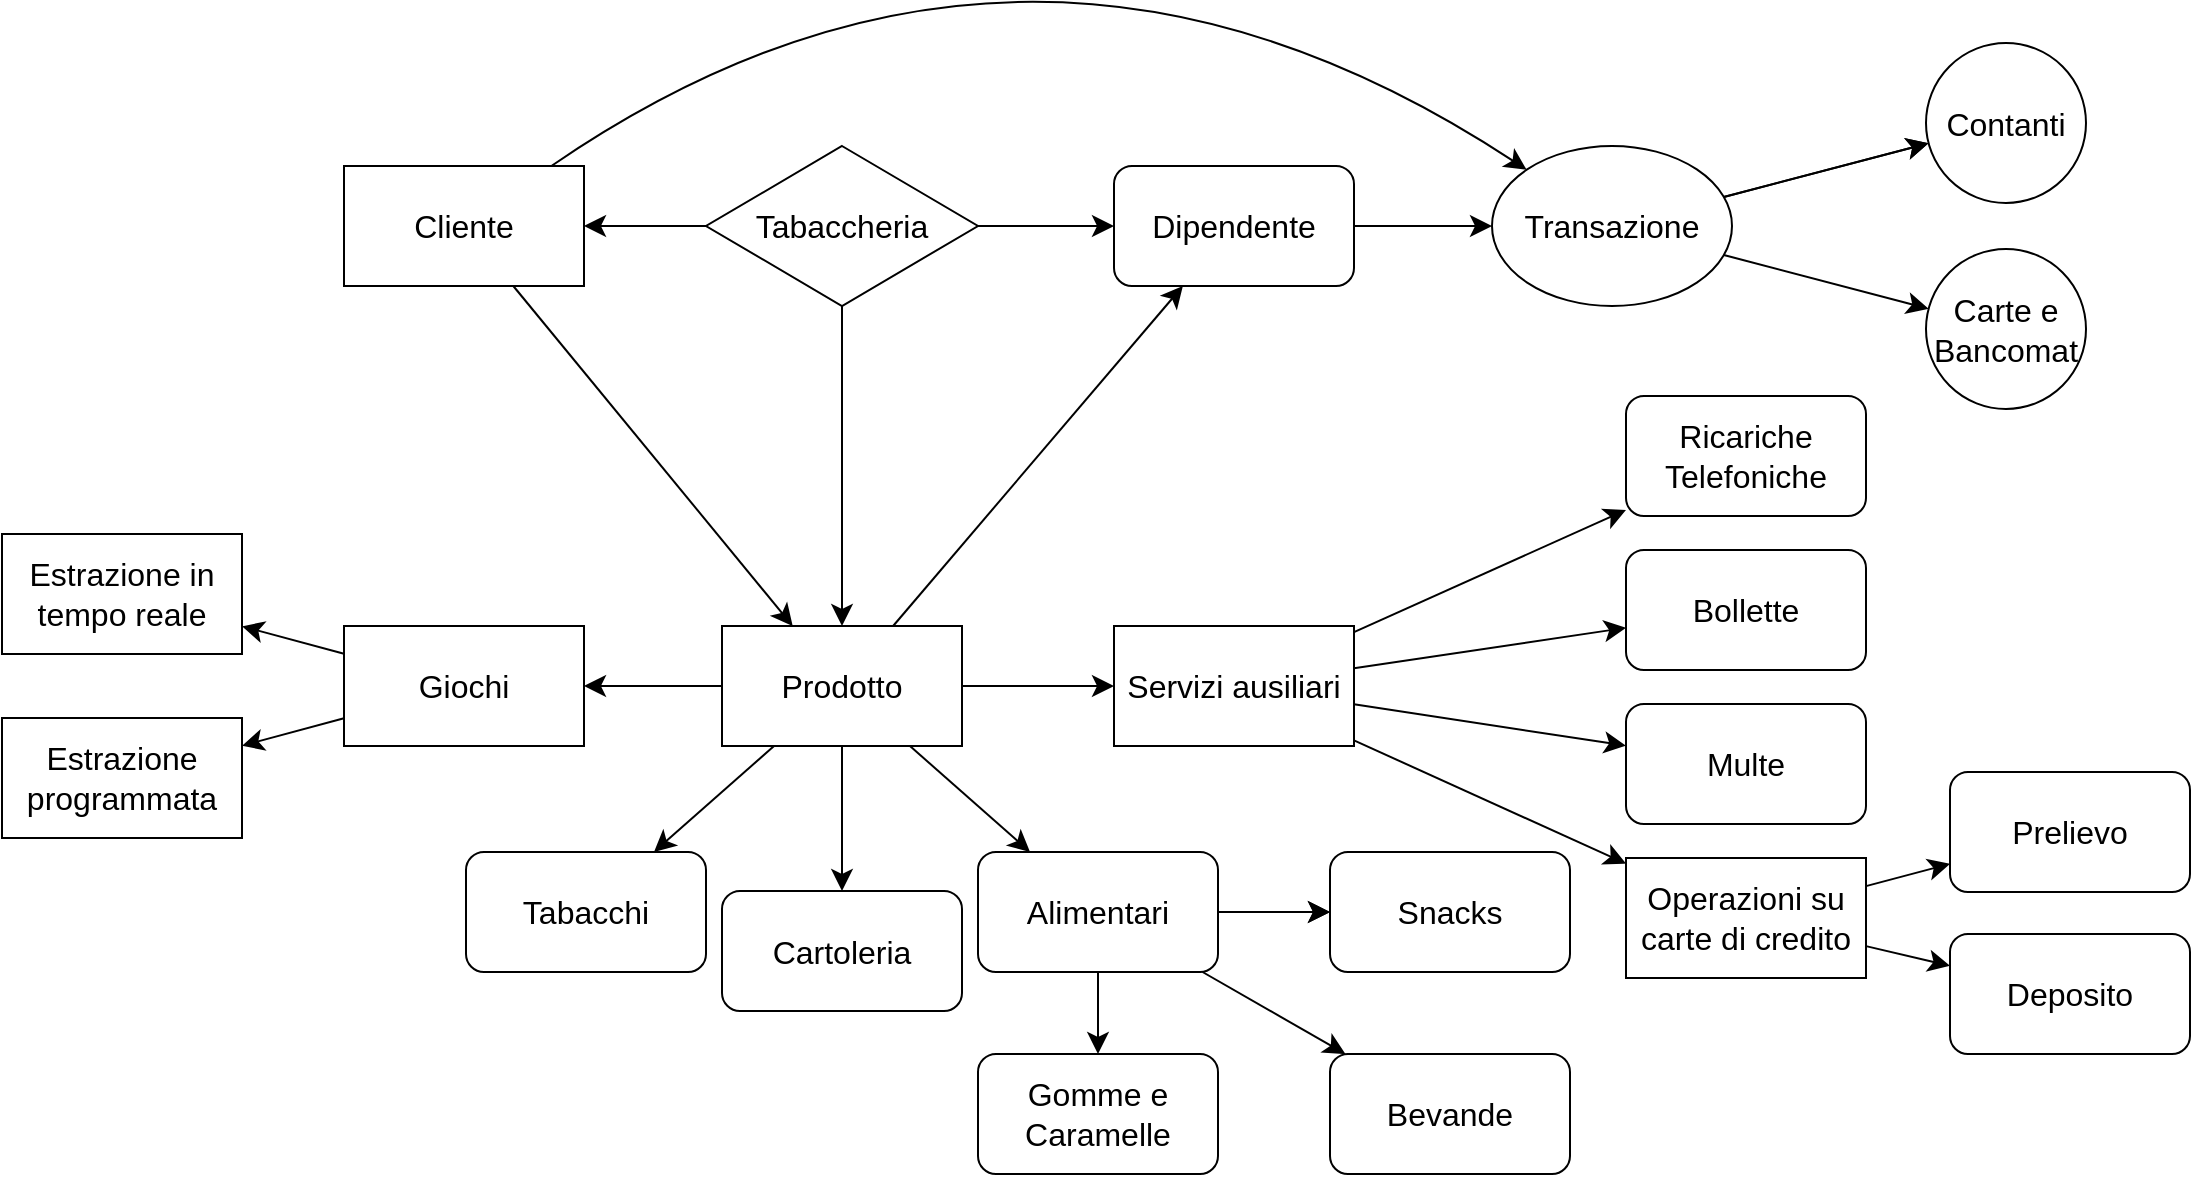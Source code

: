 <mxfile version="22.1.3" type="github">
  <diagram name="Page-1" id="yC7KV2Ko1jgtMiXsxVH6">
    <mxGraphModel dx="1541" dy="813" grid="0" gridSize="10" guides="1" tooltips="1" connect="1" arrows="1" fold="1" page="0" pageScale="1" pageWidth="850" pageHeight="1100" math="0" shadow="0">
      <root>
        <mxCell id="0" />
        <mxCell id="1" parent="0" />
        <mxCell id="NwfZpaaQpDAw_J0AIX61-4" style="edgeStyle=none;curved=1;rounded=0;orthogonalLoop=1;jettySize=auto;html=1;fontSize=12;startSize=8;endSize=8;" edge="1" parent="1" source="NwfZpaaQpDAw_J0AIX61-1" target="NwfZpaaQpDAw_J0AIX61-3">
          <mxGeometry relative="1" as="geometry" />
        </mxCell>
        <mxCell id="NwfZpaaQpDAw_J0AIX61-11" value="" style="edgeStyle=none;curved=1;rounded=0;orthogonalLoop=1;jettySize=auto;html=1;fontSize=12;startSize=8;endSize=8;" edge="1" parent="1" source="NwfZpaaQpDAw_J0AIX61-1" target="NwfZpaaQpDAw_J0AIX61-10">
          <mxGeometry relative="1" as="geometry" />
        </mxCell>
        <mxCell id="NwfZpaaQpDAw_J0AIX61-29" style="edgeStyle=none;curved=1;rounded=0;orthogonalLoop=1;jettySize=auto;html=1;fontSize=12;startSize=8;endSize=8;" edge="1" parent="1" source="NwfZpaaQpDAw_J0AIX61-1" target="NwfZpaaQpDAw_J0AIX61-28">
          <mxGeometry relative="1" as="geometry" />
        </mxCell>
        <mxCell id="NwfZpaaQpDAw_J0AIX61-1" value="Tabaccheria" style="rhombus;whiteSpace=wrap;html=1;fontSize=16;" vertex="1" parent="1">
          <mxGeometry x="347" y="160" width="136" height="80" as="geometry" />
        </mxCell>
        <mxCell id="NwfZpaaQpDAw_J0AIX61-60" style="edgeStyle=none;curved=1;rounded=0;orthogonalLoop=1;jettySize=auto;html=1;fontSize=12;startSize=8;endSize=8;" edge="1" parent="1" source="NwfZpaaQpDAw_J0AIX61-3" target="NwfZpaaQpDAw_J0AIX61-5">
          <mxGeometry relative="1" as="geometry" />
        </mxCell>
        <mxCell id="NwfZpaaQpDAw_J0AIX61-3" value="&lt;div&gt;Dipendente&lt;/div&gt;" style="rounded=1;whiteSpace=wrap;html=1;fontSize=16;" vertex="1" parent="1">
          <mxGeometry x="551" y="170" width="120" height="60" as="geometry" />
        </mxCell>
        <mxCell id="NwfZpaaQpDAw_J0AIX61-52" value="" style="edgeStyle=none;curved=1;rounded=0;orthogonalLoop=1;jettySize=auto;html=1;fontSize=12;startSize=8;endSize=8;" edge="1" parent="1" source="NwfZpaaQpDAw_J0AIX61-5" target="NwfZpaaQpDAw_J0AIX61-51">
          <mxGeometry relative="1" as="geometry" />
        </mxCell>
        <mxCell id="NwfZpaaQpDAw_J0AIX61-53" value="" style="edgeStyle=none;curved=1;rounded=0;orthogonalLoop=1;jettySize=auto;html=1;fontSize=12;startSize=8;endSize=8;" edge="1" parent="1" source="NwfZpaaQpDAw_J0AIX61-5" target="NwfZpaaQpDAw_J0AIX61-51">
          <mxGeometry relative="1" as="geometry" />
        </mxCell>
        <mxCell id="NwfZpaaQpDAw_J0AIX61-55" style="edgeStyle=none;curved=1;rounded=0;orthogonalLoop=1;jettySize=auto;html=1;fontSize=12;startSize=8;endSize=8;" edge="1" parent="1" source="NwfZpaaQpDAw_J0AIX61-5" target="NwfZpaaQpDAw_J0AIX61-54">
          <mxGeometry relative="1" as="geometry" />
        </mxCell>
        <mxCell id="NwfZpaaQpDAw_J0AIX61-5" value="&lt;div&gt;Transazione&lt;/div&gt;" style="ellipse;whiteSpace=wrap;html=1;fontSize=16;" vertex="1" parent="1">
          <mxGeometry x="740" y="160" width="120" height="80" as="geometry" />
        </mxCell>
        <mxCell id="NwfZpaaQpDAw_J0AIX61-16" style="edgeStyle=none;curved=1;rounded=0;orthogonalLoop=1;jettySize=auto;html=1;fontSize=12;startSize=8;endSize=8;" edge="1" parent="1" source="NwfZpaaQpDAw_J0AIX61-10" target="NwfZpaaQpDAw_J0AIX61-15">
          <mxGeometry relative="1" as="geometry" />
        </mxCell>
        <mxCell id="NwfZpaaQpDAw_J0AIX61-17" style="edgeStyle=none;curved=1;rounded=0;orthogonalLoop=1;jettySize=auto;html=1;fontSize=12;startSize=8;endSize=8;" edge="1" parent="1" source="NwfZpaaQpDAw_J0AIX61-10" target="NwfZpaaQpDAw_J0AIX61-12">
          <mxGeometry relative="1" as="geometry" />
        </mxCell>
        <mxCell id="NwfZpaaQpDAw_J0AIX61-19" style="edgeStyle=none;curved=1;rounded=0;orthogonalLoop=1;jettySize=auto;html=1;fontSize=12;startSize=8;endSize=8;" edge="1" parent="1" source="NwfZpaaQpDAw_J0AIX61-10" target="NwfZpaaQpDAw_J0AIX61-18">
          <mxGeometry relative="1" as="geometry" />
        </mxCell>
        <mxCell id="NwfZpaaQpDAw_J0AIX61-31" style="edgeStyle=none;curved=1;rounded=0;orthogonalLoop=1;jettySize=auto;html=1;fontSize=12;startSize=8;endSize=8;" edge="1" parent="1" source="NwfZpaaQpDAw_J0AIX61-10" target="NwfZpaaQpDAw_J0AIX61-3">
          <mxGeometry relative="1" as="geometry" />
        </mxCell>
        <mxCell id="NwfZpaaQpDAw_J0AIX61-38" style="edgeStyle=none;curved=1;rounded=0;orthogonalLoop=1;jettySize=auto;html=1;fontSize=12;startSize=8;endSize=8;" edge="1" parent="1" source="NwfZpaaQpDAw_J0AIX61-10" target="NwfZpaaQpDAw_J0AIX61-36">
          <mxGeometry relative="1" as="geometry" />
        </mxCell>
        <mxCell id="NwfZpaaQpDAw_J0AIX61-59" value="" style="edgeStyle=none;curved=1;rounded=0;orthogonalLoop=1;jettySize=auto;html=1;fontSize=12;startSize=8;endSize=8;" edge="1" parent="1" source="NwfZpaaQpDAw_J0AIX61-10" target="NwfZpaaQpDAw_J0AIX61-58">
          <mxGeometry relative="1" as="geometry" />
        </mxCell>
        <mxCell id="NwfZpaaQpDAw_J0AIX61-10" value="&lt;div&gt;Prodotto&lt;/div&gt;" style="whiteSpace=wrap;html=1;fontSize=16;" vertex="1" parent="1">
          <mxGeometry x="355" y="400" width="120" height="60" as="geometry" />
        </mxCell>
        <mxCell id="NwfZpaaQpDAw_J0AIX61-12" value="Tabacchi" style="rounded=1;whiteSpace=wrap;html=1;fontSize=16;" vertex="1" parent="1">
          <mxGeometry x="227" y="513" width="120" height="60" as="geometry" />
        </mxCell>
        <mxCell id="NwfZpaaQpDAw_J0AIX61-15" value="Cartoleria" style="rounded=1;whiteSpace=wrap;html=1;fontSize=16;" vertex="1" parent="1">
          <mxGeometry x="355" y="532.5" width="120" height="60" as="geometry" />
        </mxCell>
        <mxCell id="NwfZpaaQpDAw_J0AIX61-21" value="" style="edgeStyle=none;curved=1;rounded=0;orthogonalLoop=1;jettySize=auto;html=1;fontSize=12;startSize=8;endSize=8;" edge="1" parent="1" source="NwfZpaaQpDAw_J0AIX61-18" target="NwfZpaaQpDAw_J0AIX61-20">
          <mxGeometry relative="1" as="geometry" />
        </mxCell>
        <mxCell id="NwfZpaaQpDAw_J0AIX61-22" value="" style="edgeStyle=none;curved=1;rounded=0;orthogonalLoop=1;jettySize=auto;html=1;fontSize=12;startSize=8;endSize=8;" edge="1" parent="1" source="NwfZpaaQpDAw_J0AIX61-18" target="NwfZpaaQpDAw_J0AIX61-20">
          <mxGeometry relative="1" as="geometry" />
        </mxCell>
        <mxCell id="NwfZpaaQpDAw_J0AIX61-25" style="edgeStyle=none;curved=1;rounded=0;orthogonalLoop=1;jettySize=auto;html=1;fontSize=12;startSize=8;endSize=8;" edge="1" parent="1" source="NwfZpaaQpDAw_J0AIX61-18" target="NwfZpaaQpDAw_J0AIX61-23">
          <mxGeometry relative="1" as="geometry" />
        </mxCell>
        <mxCell id="NwfZpaaQpDAw_J0AIX61-27" style="edgeStyle=none;curved=1;rounded=0;orthogonalLoop=1;jettySize=auto;html=1;fontSize=12;startSize=8;endSize=8;" edge="1" parent="1" source="NwfZpaaQpDAw_J0AIX61-18" target="NwfZpaaQpDAw_J0AIX61-26">
          <mxGeometry relative="1" as="geometry" />
        </mxCell>
        <mxCell id="NwfZpaaQpDAw_J0AIX61-18" value="&lt;div&gt;Alimentari&lt;/div&gt;" style="rounded=1;whiteSpace=wrap;html=1;fontSize=16;" vertex="1" parent="1">
          <mxGeometry x="483" y="513" width="120" height="60" as="geometry" />
        </mxCell>
        <mxCell id="NwfZpaaQpDAw_J0AIX61-20" value="&lt;div&gt;Snacks&lt;/div&gt;" style="whiteSpace=wrap;html=1;fontSize=16;rounded=1;" vertex="1" parent="1">
          <mxGeometry x="659" y="513" width="120" height="60" as="geometry" />
        </mxCell>
        <mxCell id="NwfZpaaQpDAw_J0AIX61-23" value="&lt;div&gt;Bevande&lt;/div&gt;" style="rounded=1;whiteSpace=wrap;html=1;fontSize=16;" vertex="1" parent="1">
          <mxGeometry x="659" y="614" width="120" height="60" as="geometry" />
        </mxCell>
        <mxCell id="NwfZpaaQpDAw_J0AIX61-26" value="&lt;div&gt;Gomme e&lt;br&gt;&lt;/div&gt;&lt;div&gt;Caramelle&lt;/div&gt;" style="rounded=1;whiteSpace=wrap;html=1;fontSize=16;" vertex="1" parent="1">
          <mxGeometry x="483" y="614" width="120" height="60" as="geometry" />
        </mxCell>
        <mxCell id="NwfZpaaQpDAw_J0AIX61-30" style="edgeStyle=none;curved=1;rounded=0;orthogonalLoop=1;jettySize=auto;html=1;fontSize=12;startSize=8;endSize=8;" edge="1" parent="1" source="NwfZpaaQpDAw_J0AIX61-28" target="NwfZpaaQpDAw_J0AIX61-10">
          <mxGeometry relative="1" as="geometry" />
        </mxCell>
        <mxCell id="NwfZpaaQpDAw_J0AIX61-78" style="edgeStyle=none;curved=1;rounded=0;orthogonalLoop=1;jettySize=auto;html=1;fontSize=12;startSize=8;endSize=8;" edge="1" parent="1" source="NwfZpaaQpDAw_J0AIX61-28" target="NwfZpaaQpDAw_J0AIX61-5">
          <mxGeometry relative="1" as="geometry">
            <Array as="points">
              <mxPoint x="507" y="7" />
            </Array>
          </mxGeometry>
        </mxCell>
        <mxCell id="NwfZpaaQpDAw_J0AIX61-28" value="&lt;div&gt;Cliente&lt;/div&gt;" style="rounded=0;whiteSpace=wrap;html=1;fontSize=16;" vertex="1" parent="1">
          <mxGeometry x="166" y="170" width="120" height="60" as="geometry" />
        </mxCell>
        <mxCell id="NwfZpaaQpDAw_J0AIX61-76" style="edgeStyle=none;curved=1;rounded=0;orthogonalLoop=1;jettySize=auto;html=1;fontSize=12;startSize=8;endSize=8;" edge="1" parent="1" source="NwfZpaaQpDAw_J0AIX61-36" target="NwfZpaaQpDAw_J0AIX61-74">
          <mxGeometry relative="1" as="geometry" />
        </mxCell>
        <mxCell id="NwfZpaaQpDAw_J0AIX61-77" style="edgeStyle=none;curved=1;rounded=0;orthogonalLoop=1;jettySize=auto;html=1;fontSize=12;startSize=8;endSize=8;" edge="1" parent="1" source="NwfZpaaQpDAw_J0AIX61-36" target="NwfZpaaQpDAw_J0AIX61-75">
          <mxGeometry relative="1" as="geometry" />
        </mxCell>
        <mxCell id="NwfZpaaQpDAw_J0AIX61-36" value="Giochi" style="rounded=0;whiteSpace=wrap;html=1;fontSize=16;" vertex="1" parent="1">
          <mxGeometry x="166" y="400" width="120" height="60" as="geometry" />
        </mxCell>
        <mxCell id="NwfZpaaQpDAw_J0AIX61-51" value="&lt;div&gt;Contanti&lt;/div&gt;" style="ellipse;whiteSpace=wrap;html=1;fontSize=16;" vertex="1" parent="1">
          <mxGeometry x="957" y="108.5" width="80" height="80" as="geometry" />
        </mxCell>
        <mxCell id="NwfZpaaQpDAw_J0AIX61-54" value="&lt;div&gt;Carte e Bancomat&lt;/div&gt;" style="ellipse;whiteSpace=wrap;html=1;aspect=fixed;fontSize=16;" vertex="1" parent="1">
          <mxGeometry x="957" y="211.5" width="80" height="80" as="geometry" />
        </mxCell>
        <mxCell id="NwfZpaaQpDAw_J0AIX61-70" style="edgeStyle=none;curved=1;rounded=0;orthogonalLoop=1;jettySize=auto;html=1;fontSize=12;startSize=8;endSize=8;" edge="1" parent="1" source="NwfZpaaQpDAw_J0AIX61-58" target="NwfZpaaQpDAw_J0AIX61-62">
          <mxGeometry relative="1" as="geometry" />
        </mxCell>
        <mxCell id="NwfZpaaQpDAw_J0AIX61-71" style="edgeStyle=none;curved=1;rounded=0;orthogonalLoop=1;jettySize=auto;html=1;fontSize=12;startSize=8;endSize=8;" edge="1" parent="1" source="NwfZpaaQpDAw_J0AIX61-58" target="NwfZpaaQpDAw_J0AIX61-61">
          <mxGeometry relative="1" as="geometry" />
        </mxCell>
        <mxCell id="NwfZpaaQpDAw_J0AIX61-72" style="edgeStyle=none;curved=1;rounded=0;orthogonalLoop=1;jettySize=auto;html=1;fontSize=12;startSize=8;endSize=8;" edge="1" parent="1" source="NwfZpaaQpDAw_J0AIX61-58" target="NwfZpaaQpDAw_J0AIX61-64">
          <mxGeometry relative="1" as="geometry" />
        </mxCell>
        <mxCell id="NwfZpaaQpDAw_J0AIX61-73" style="edgeStyle=none;curved=1;rounded=0;orthogonalLoop=1;jettySize=auto;html=1;fontSize=12;startSize=8;endSize=8;" edge="1" parent="1" source="NwfZpaaQpDAw_J0AIX61-58" target="NwfZpaaQpDAw_J0AIX61-65">
          <mxGeometry relative="1" as="geometry" />
        </mxCell>
        <mxCell id="NwfZpaaQpDAw_J0AIX61-58" value="Servizi ausiliari" style="whiteSpace=wrap;html=1;fontSize=16;" vertex="1" parent="1">
          <mxGeometry x="551" y="400" width="120" height="60" as="geometry" />
        </mxCell>
        <mxCell id="NwfZpaaQpDAw_J0AIX61-61" value="Bollette" style="rounded=1;whiteSpace=wrap;html=1;fontSize=16;" vertex="1" parent="1">
          <mxGeometry x="807" y="362" width="120" height="60" as="geometry" />
        </mxCell>
        <mxCell id="NwfZpaaQpDAw_J0AIX61-62" value="Ricariche Telefoniche" style="rounded=1;whiteSpace=wrap;html=1;fontSize=16;" vertex="1" parent="1">
          <mxGeometry x="807" y="285" width="120" height="60" as="geometry" />
        </mxCell>
        <mxCell id="NwfZpaaQpDAw_J0AIX61-64" value="Multe" style="rounded=1;whiteSpace=wrap;html=1;fontSize=16;" vertex="1" parent="1">
          <mxGeometry x="807" y="439" width="120" height="60" as="geometry" />
        </mxCell>
        <mxCell id="NwfZpaaQpDAw_J0AIX61-68" style="edgeStyle=none;curved=1;rounded=0;orthogonalLoop=1;jettySize=auto;html=1;fontSize=12;startSize=8;endSize=8;" edge="1" parent="1" source="NwfZpaaQpDAw_J0AIX61-65" target="NwfZpaaQpDAw_J0AIX61-66">
          <mxGeometry relative="1" as="geometry" />
        </mxCell>
        <mxCell id="NwfZpaaQpDAw_J0AIX61-69" style="edgeStyle=none;curved=1;rounded=0;orthogonalLoop=1;jettySize=auto;html=1;fontSize=12;startSize=8;endSize=8;" edge="1" parent="1" source="NwfZpaaQpDAw_J0AIX61-65" target="NwfZpaaQpDAw_J0AIX61-67">
          <mxGeometry relative="1" as="geometry" />
        </mxCell>
        <mxCell id="NwfZpaaQpDAw_J0AIX61-65" value="Operazioni su carte di credito" style="rounded=0;whiteSpace=wrap;html=1;fontSize=16;" vertex="1" parent="1">
          <mxGeometry x="807" y="516" width="120" height="60" as="geometry" />
        </mxCell>
        <mxCell id="NwfZpaaQpDAw_J0AIX61-66" value="&lt;div&gt;Prelievo&lt;/div&gt;" style="rounded=1;whiteSpace=wrap;html=1;fontSize=16;" vertex="1" parent="1">
          <mxGeometry x="969" y="473" width="120" height="60" as="geometry" />
        </mxCell>
        <mxCell id="NwfZpaaQpDAw_J0AIX61-67" value="Deposito" style="rounded=1;whiteSpace=wrap;html=1;fontSize=16;" vertex="1" parent="1">
          <mxGeometry x="969" y="554" width="120" height="60" as="geometry" />
        </mxCell>
        <mxCell id="NwfZpaaQpDAw_J0AIX61-74" value="Estrazione in tempo reale" style="rounded=0;whiteSpace=wrap;html=1;fontSize=16;" vertex="1" parent="1">
          <mxGeometry x="-5" y="354" width="120" height="60" as="geometry" />
        </mxCell>
        <mxCell id="NwfZpaaQpDAw_J0AIX61-75" value="Estrazione programmata" style="rounded=0;whiteSpace=wrap;html=1;fontSize=16;" vertex="1" parent="1">
          <mxGeometry x="-5" y="446" width="120" height="60" as="geometry" />
        </mxCell>
      </root>
    </mxGraphModel>
  </diagram>
</mxfile>
